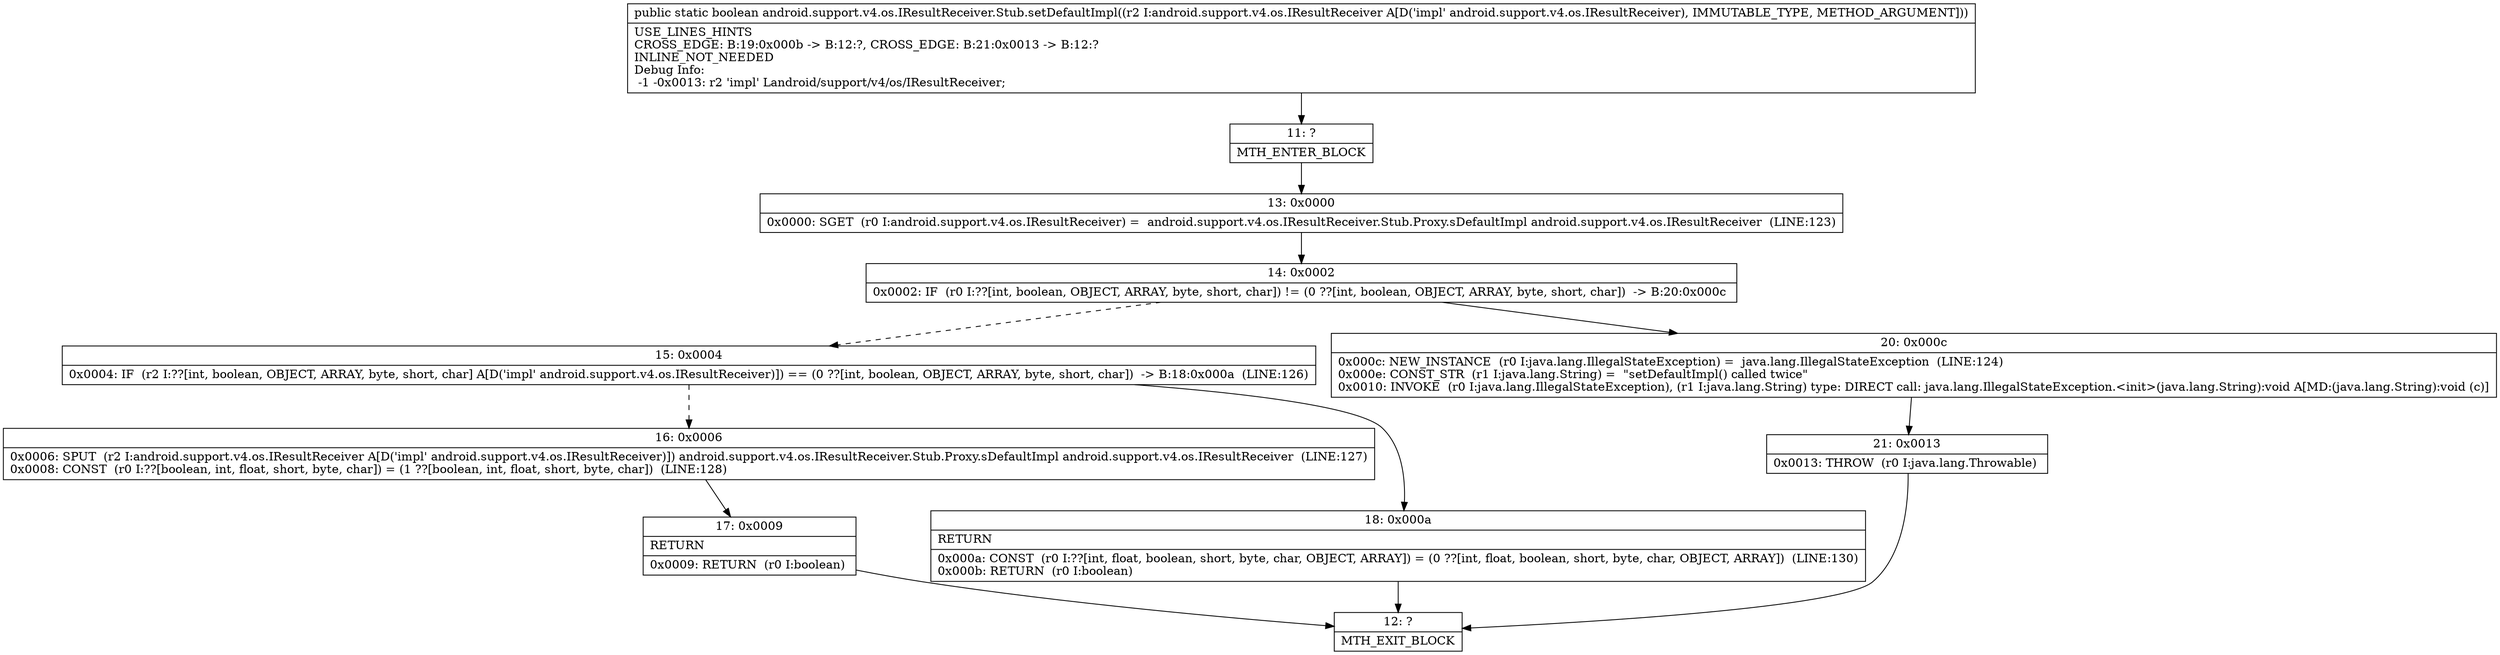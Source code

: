 digraph "CFG forandroid.support.v4.os.IResultReceiver.Stub.setDefaultImpl(Landroid\/support\/v4\/os\/IResultReceiver;)Z" {
Node_11 [shape=record,label="{11\:\ ?|MTH_ENTER_BLOCK\l}"];
Node_13 [shape=record,label="{13\:\ 0x0000|0x0000: SGET  (r0 I:android.support.v4.os.IResultReceiver) =  android.support.v4.os.IResultReceiver.Stub.Proxy.sDefaultImpl android.support.v4.os.IResultReceiver  (LINE:123)\l}"];
Node_14 [shape=record,label="{14\:\ 0x0002|0x0002: IF  (r0 I:??[int, boolean, OBJECT, ARRAY, byte, short, char]) != (0 ??[int, boolean, OBJECT, ARRAY, byte, short, char])  \-\> B:20:0x000c \l}"];
Node_15 [shape=record,label="{15\:\ 0x0004|0x0004: IF  (r2 I:??[int, boolean, OBJECT, ARRAY, byte, short, char] A[D('impl' android.support.v4.os.IResultReceiver)]) == (0 ??[int, boolean, OBJECT, ARRAY, byte, short, char])  \-\> B:18:0x000a  (LINE:126)\l}"];
Node_16 [shape=record,label="{16\:\ 0x0006|0x0006: SPUT  (r2 I:android.support.v4.os.IResultReceiver A[D('impl' android.support.v4.os.IResultReceiver)]) android.support.v4.os.IResultReceiver.Stub.Proxy.sDefaultImpl android.support.v4.os.IResultReceiver  (LINE:127)\l0x0008: CONST  (r0 I:??[boolean, int, float, short, byte, char]) = (1 ??[boolean, int, float, short, byte, char])  (LINE:128)\l}"];
Node_17 [shape=record,label="{17\:\ 0x0009|RETURN\l|0x0009: RETURN  (r0 I:boolean) \l}"];
Node_12 [shape=record,label="{12\:\ ?|MTH_EXIT_BLOCK\l}"];
Node_18 [shape=record,label="{18\:\ 0x000a|RETURN\l|0x000a: CONST  (r0 I:??[int, float, boolean, short, byte, char, OBJECT, ARRAY]) = (0 ??[int, float, boolean, short, byte, char, OBJECT, ARRAY])  (LINE:130)\l0x000b: RETURN  (r0 I:boolean) \l}"];
Node_20 [shape=record,label="{20\:\ 0x000c|0x000c: NEW_INSTANCE  (r0 I:java.lang.IllegalStateException) =  java.lang.IllegalStateException  (LINE:124)\l0x000e: CONST_STR  (r1 I:java.lang.String) =  \"setDefaultImpl() called twice\" \l0x0010: INVOKE  (r0 I:java.lang.IllegalStateException), (r1 I:java.lang.String) type: DIRECT call: java.lang.IllegalStateException.\<init\>(java.lang.String):void A[MD:(java.lang.String):void (c)]\l}"];
Node_21 [shape=record,label="{21\:\ 0x0013|0x0013: THROW  (r0 I:java.lang.Throwable) \l}"];
MethodNode[shape=record,label="{public static boolean android.support.v4.os.IResultReceiver.Stub.setDefaultImpl((r2 I:android.support.v4.os.IResultReceiver A[D('impl' android.support.v4.os.IResultReceiver), IMMUTABLE_TYPE, METHOD_ARGUMENT]))  | USE_LINES_HINTS\lCROSS_EDGE: B:19:0x000b \-\> B:12:?, CROSS_EDGE: B:21:0x0013 \-\> B:12:?\lINLINE_NOT_NEEDED\lDebug Info:\l  \-1 \-0x0013: r2 'impl' Landroid\/support\/v4\/os\/IResultReceiver;\l}"];
MethodNode -> Node_11;Node_11 -> Node_13;
Node_13 -> Node_14;
Node_14 -> Node_15[style=dashed];
Node_14 -> Node_20;
Node_15 -> Node_16[style=dashed];
Node_15 -> Node_18;
Node_16 -> Node_17;
Node_17 -> Node_12;
Node_18 -> Node_12;
Node_20 -> Node_21;
Node_21 -> Node_12;
}

